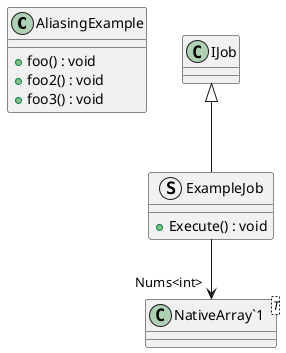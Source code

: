 @startuml
class AliasingExample {
    + foo() : void
    + foo2() : void
    + foo3() : void
}
struct ExampleJob {
    + Execute() : void
}
class "NativeArray`1"<T> {
}
IJob <|-- ExampleJob
ExampleJob --> "Nums<int>" "NativeArray`1"
@enduml
